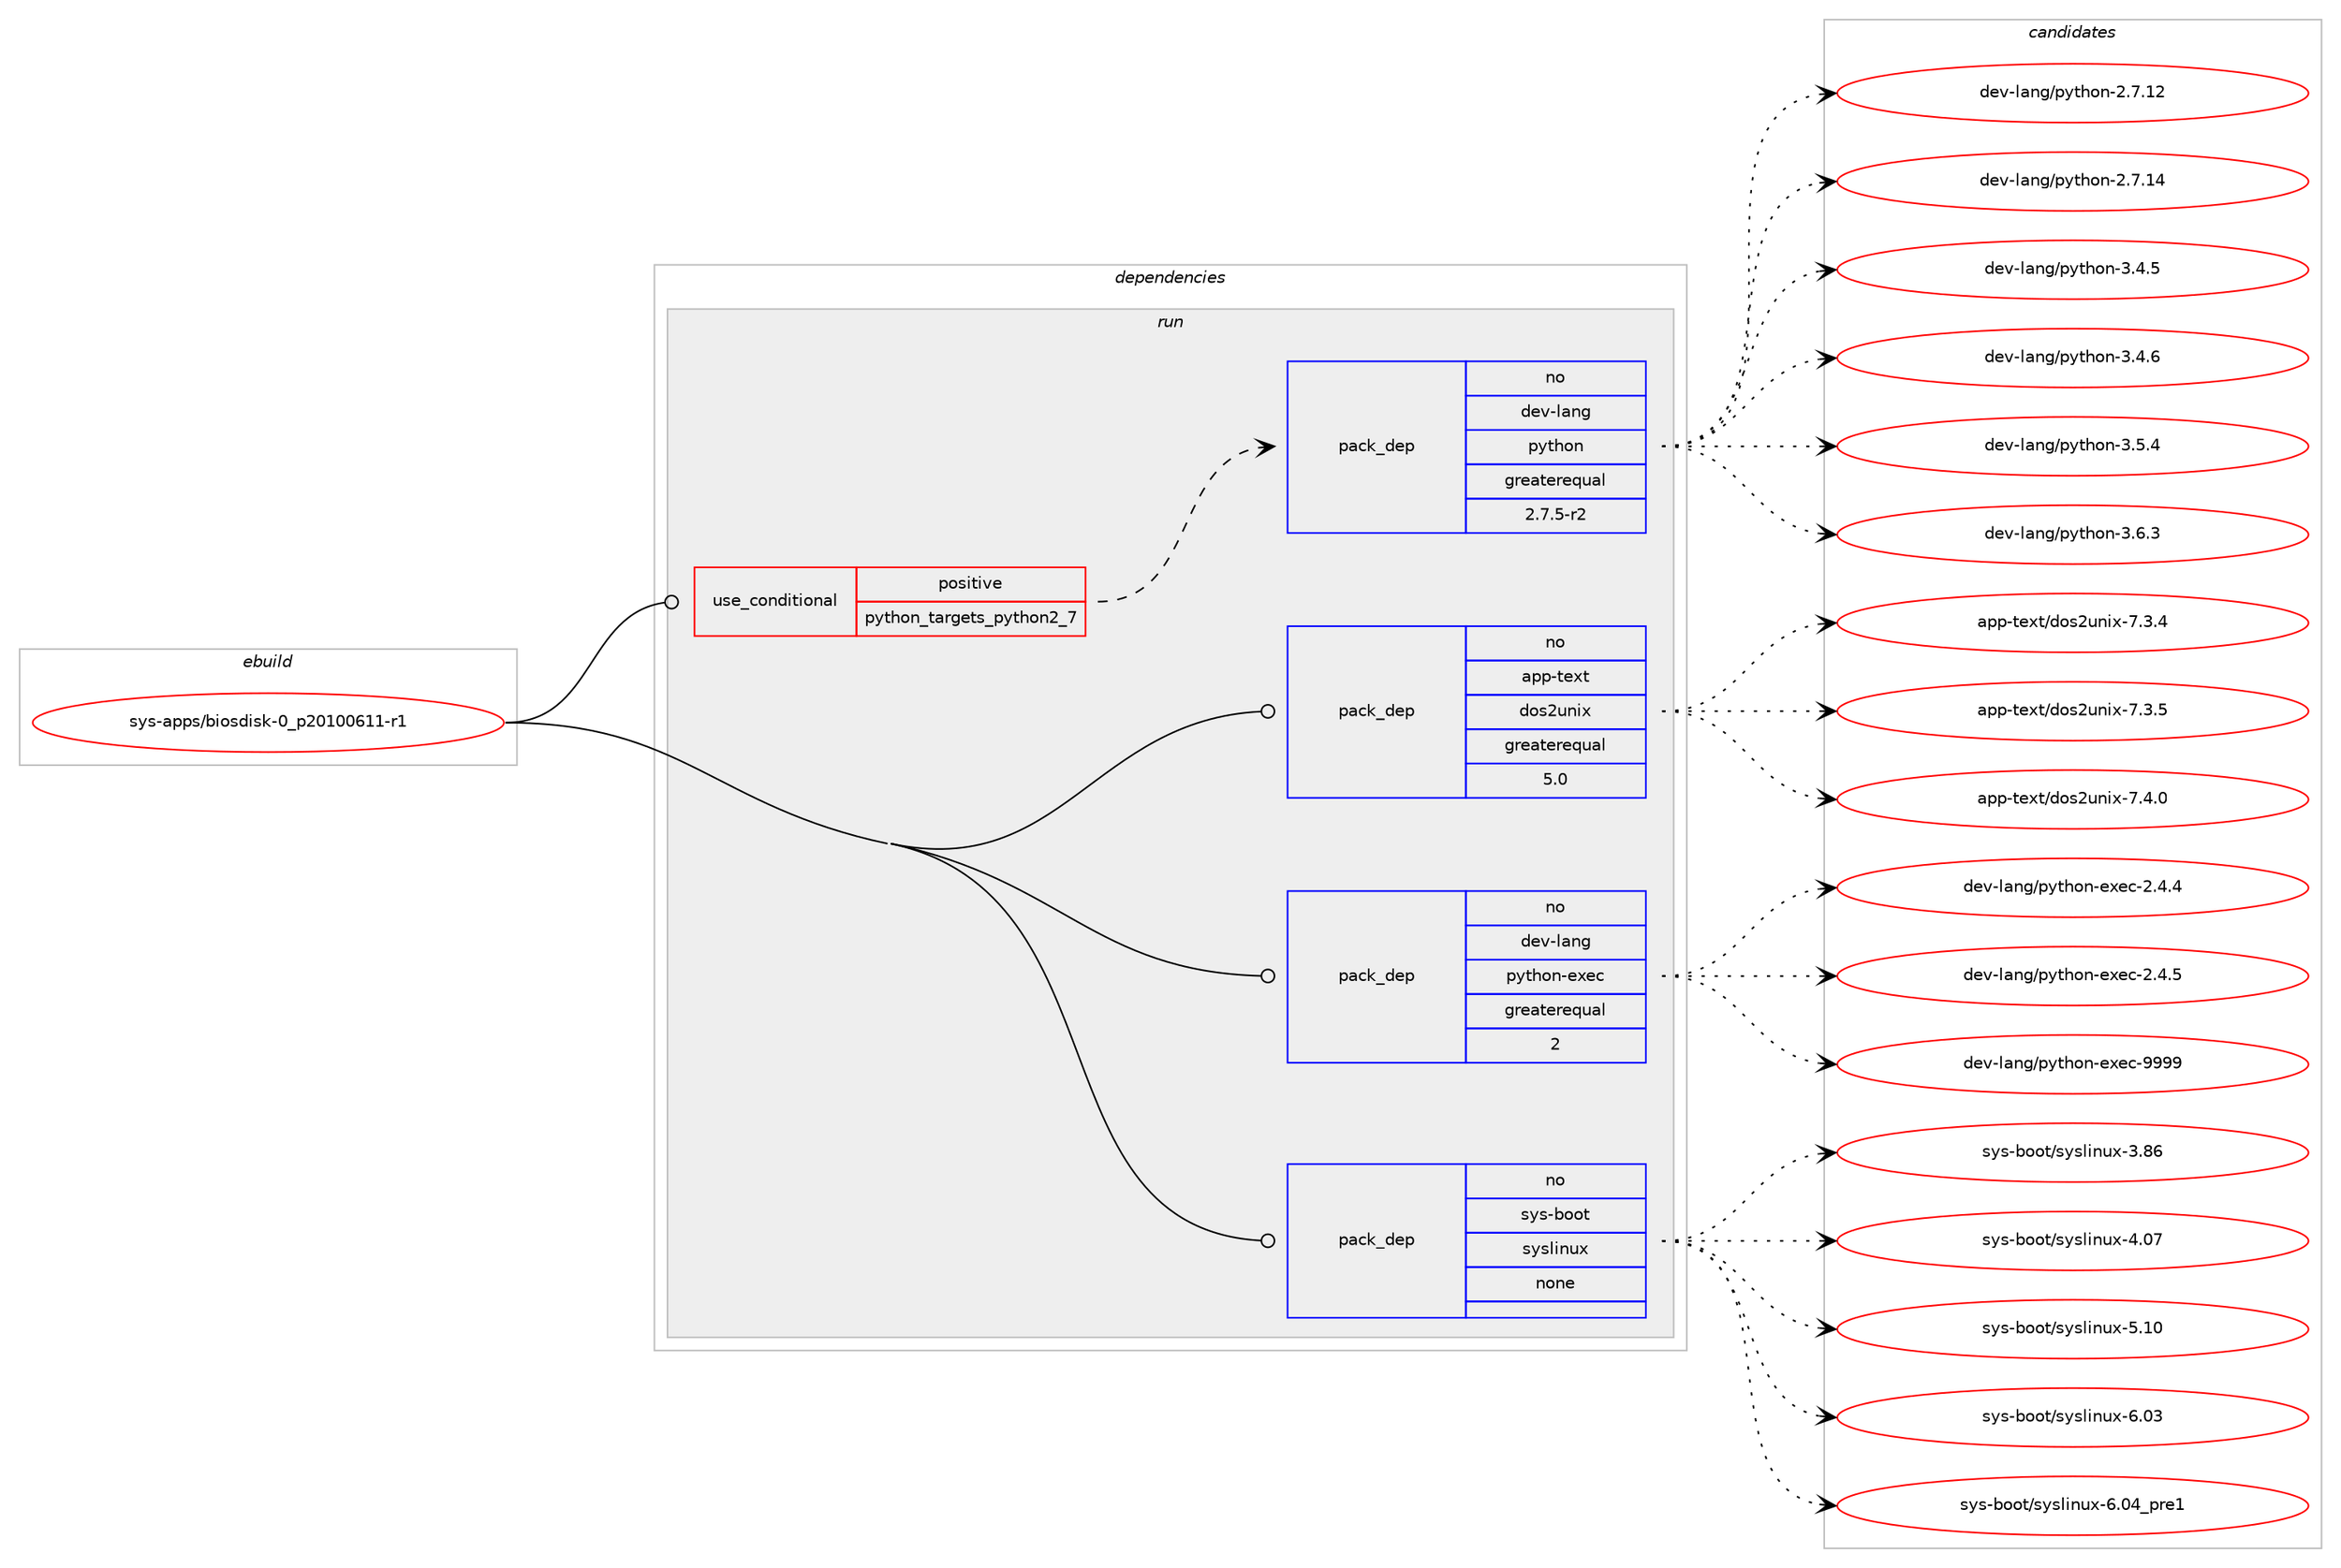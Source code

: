 digraph prolog {

# *************
# Graph options
# *************

newrank=true;
concentrate=true;
compound=true;
graph [rankdir=LR,fontname=Helvetica,fontsize=10,ranksep=1.5];#, ranksep=2.5, nodesep=0.2];
edge  [arrowhead=vee];
node  [fontname=Helvetica,fontsize=10];

# **********
# The ebuild
# **********

subgraph cluster_leftcol {
color=gray;
rank=same;
label=<<i>ebuild</i>>;
id [label="sys-apps/biosdisk-0_p20100611-r1", color=red, width=4, href="../sys-apps/biosdisk-0_p20100611-r1.svg"];
}

# ****************
# The dependencies
# ****************

subgraph cluster_midcol {
color=gray;
label=<<i>dependencies</i>>;
subgraph cluster_compile {
fillcolor="#eeeeee";
style=filled;
label=<<i>compile</i>>;
}
subgraph cluster_compileandrun {
fillcolor="#eeeeee";
style=filled;
label=<<i>compile and run</i>>;
}
subgraph cluster_run {
fillcolor="#eeeeee";
style=filled;
label=<<i>run</i>>;
subgraph cond112487 {
dependency467826 [label=<<TABLE BORDER="0" CELLBORDER="1" CELLSPACING="0" CELLPADDING="4"><TR><TD ROWSPAN="3" CELLPADDING="10">use_conditional</TD></TR><TR><TD>positive</TD></TR><TR><TD>python_targets_python2_7</TD></TR></TABLE>>, shape=none, color=red];
subgraph pack347275 {
dependency467827 [label=<<TABLE BORDER="0" CELLBORDER="1" CELLSPACING="0" CELLPADDING="4" WIDTH="220"><TR><TD ROWSPAN="6" CELLPADDING="30">pack_dep</TD></TR><TR><TD WIDTH="110">no</TD></TR><TR><TD>dev-lang</TD></TR><TR><TD>python</TD></TR><TR><TD>greaterequal</TD></TR><TR><TD>2.7.5-r2</TD></TR></TABLE>>, shape=none, color=blue];
}
dependency467826:e -> dependency467827:w [weight=20,style="dashed",arrowhead="vee"];
}
id:e -> dependency467826:w [weight=20,style="solid",arrowhead="odot"];
subgraph pack347276 {
dependency467828 [label=<<TABLE BORDER="0" CELLBORDER="1" CELLSPACING="0" CELLPADDING="4" WIDTH="220"><TR><TD ROWSPAN="6" CELLPADDING="30">pack_dep</TD></TR><TR><TD WIDTH="110">no</TD></TR><TR><TD>app-text</TD></TR><TR><TD>dos2unix</TD></TR><TR><TD>greaterequal</TD></TR><TR><TD>5.0</TD></TR></TABLE>>, shape=none, color=blue];
}
id:e -> dependency467828:w [weight=20,style="solid",arrowhead="odot"];
subgraph pack347277 {
dependency467829 [label=<<TABLE BORDER="0" CELLBORDER="1" CELLSPACING="0" CELLPADDING="4" WIDTH="220"><TR><TD ROWSPAN="6" CELLPADDING="30">pack_dep</TD></TR><TR><TD WIDTH="110">no</TD></TR><TR><TD>dev-lang</TD></TR><TR><TD>python-exec</TD></TR><TR><TD>greaterequal</TD></TR><TR><TD>2</TD></TR></TABLE>>, shape=none, color=blue];
}
id:e -> dependency467829:w [weight=20,style="solid",arrowhead="odot"];
subgraph pack347278 {
dependency467830 [label=<<TABLE BORDER="0" CELLBORDER="1" CELLSPACING="0" CELLPADDING="4" WIDTH="220"><TR><TD ROWSPAN="6" CELLPADDING="30">pack_dep</TD></TR><TR><TD WIDTH="110">no</TD></TR><TR><TD>sys-boot</TD></TR><TR><TD>syslinux</TD></TR><TR><TD>none</TD></TR><TR><TD></TD></TR></TABLE>>, shape=none, color=blue];
}
id:e -> dependency467830:w [weight=20,style="solid",arrowhead="odot"];
}
}

# **************
# The candidates
# **************

subgraph cluster_choices {
rank=same;
color=gray;
label=<<i>candidates</i>>;

subgraph choice347275 {
color=black;
nodesep=1;
choice10010111845108971101034711212111610411111045504655464950 [label="dev-lang/python-2.7.12", color=red, width=4,href="../dev-lang/python-2.7.12.svg"];
choice10010111845108971101034711212111610411111045504655464952 [label="dev-lang/python-2.7.14", color=red, width=4,href="../dev-lang/python-2.7.14.svg"];
choice100101118451089711010347112121116104111110455146524653 [label="dev-lang/python-3.4.5", color=red, width=4,href="../dev-lang/python-3.4.5.svg"];
choice100101118451089711010347112121116104111110455146524654 [label="dev-lang/python-3.4.6", color=red, width=4,href="../dev-lang/python-3.4.6.svg"];
choice100101118451089711010347112121116104111110455146534652 [label="dev-lang/python-3.5.4", color=red, width=4,href="../dev-lang/python-3.5.4.svg"];
choice100101118451089711010347112121116104111110455146544651 [label="dev-lang/python-3.6.3", color=red, width=4,href="../dev-lang/python-3.6.3.svg"];
dependency467827:e -> choice10010111845108971101034711212111610411111045504655464950:w [style=dotted,weight="100"];
dependency467827:e -> choice10010111845108971101034711212111610411111045504655464952:w [style=dotted,weight="100"];
dependency467827:e -> choice100101118451089711010347112121116104111110455146524653:w [style=dotted,weight="100"];
dependency467827:e -> choice100101118451089711010347112121116104111110455146524654:w [style=dotted,weight="100"];
dependency467827:e -> choice100101118451089711010347112121116104111110455146534652:w [style=dotted,weight="100"];
dependency467827:e -> choice100101118451089711010347112121116104111110455146544651:w [style=dotted,weight="100"];
}
subgraph choice347276 {
color=black;
nodesep=1;
choice97112112451161011201164710011111550117110105120455546514652 [label="app-text/dos2unix-7.3.4", color=red, width=4,href="../app-text/dos2unix-7.3.4.svg"];
choice97112112451161011201164710011111550117110105120455546514653 [label="app-text/dos2unix-7.3.5", color=red, width=4,href="../app-text/dos2unix-7.3.5.svg"];
choice97112112451161011201164710011111550117110105120455546524648 [label="app-text/dos2unix-7.4.0", color=red, width=4,href="../app-text/dos2unix-7.4.0.svg"];
dependency467828:e -> choice97112112451161011201164710011111550117110105120455546514652:w [style=dotted,weight="100"];
dependency467828:e -> choice97112112451161011201164710011111550117110105120455546514653:w [style=dotted,weight="100"];
dependency467828:e -> choice97112112451161011201164710011111550117110105120455546524648:w [style=dotted,weight="100"];
}
subgraph choice347277 {
color=black;
nodesep=1;
choice1001011184510897110103471121211161041111104510112010199455046524652 [label="dev-lang/python-exec-2.4.4", color=red, width=4,href="../dev-lang/python-exec-2.4.4.svg"];
choice1001011184510897110103471121211161041111104510112010199455046524653 [label="dev-lang/python-exec-2.4.5", color=red, width=4,href="../dev-lang/python-exec-2.4.5.svg"];
choice10010111845108971101034711212111610411111045101120101994557575757 [label="dev-lang/python-exec-9999", color=red, width=4,href="../dev-lang/python-exec-9999.svg"];
dependency467829:e -> choice1001011184510897110103471121211161041111104510112010199455046524652:w [style=dotted,weight="100"];
dependency467829:e -> choice1001011184510897110103471121211161041111104510112010199455046524653:w [style=dotted,weight="100"];
dependency467829:e -> choice10010111845108971101034711212111610411111045101120101994557575757:w [style=dotted,weight="100"];
}
subgraph choice347278 {
color=black;
nodesep=1;
choice1151211154598111111116471151211151081051101171204551465654 [label="sys-boot/syslinux-3.86", color=red, width=4,href="../sys-boot/syslinux-3.86.svg"];
choice1151211154598111111116471151211151081051101171204552464855 [label="sys-boot/syslinux-4.07", color=red, width=4,href="../sys-boot/syslinux-4.07.svg"];
choice1151211154598111111116471151211151081051101171204553464948 [label="sys-boot/syslinux-5.10", color=red, width=4,href="../sys-boot/syslinux-5.10.svg"];
choice1151211154598111111116471151211151081051101171204554464851 [label="sys-boot/syslinux-6.03", color=red, width=4,href="../sys-boot/syslinux-6.03.svg"];
choice11512111545981111111164711512111510810511011712045544648529511211410149 [label="sys-boot/syslinux-6.04_pre1", color=red, width=4,href="../sys-boot/syslinux-6.04_pre1.svg"];
dependency467830:e -> choice1151211154598111111116471151211151081051101171204551465654:w [style=dotted,weight="100"];
dependency467830:e -> choice1151211154598111111116471151211151081051101171204552464855:w [style=dotted,weight="100"];
dependency467830:e -> choice1151211154598111111116471151211151081051101171204553464948:w [style=dotted,weight="100"];
dependency467830:e -> choice1151211154598111111116471151211151081051101171204554464851:w [style=dotted,weight="100"];
dependency467830:e -> choice11512111545981111111164711512111510810511011712045544648529511211410149:w [style=dotted,weight="100"];
}
}

}

